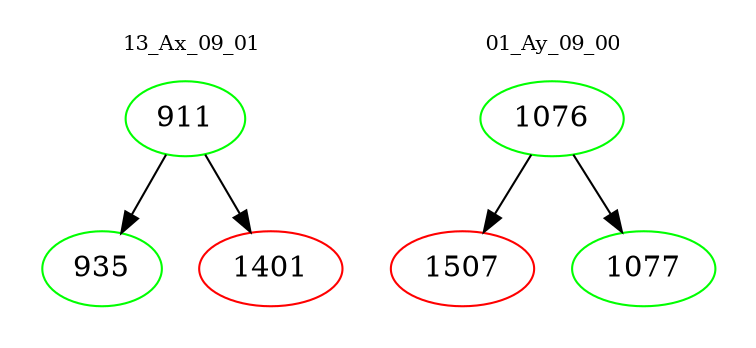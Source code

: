 digraph{
subgraph cluster_0 {
color = white
label = "13_Ax_09_01";
fontsize=10;
T0_911 [label="911", color="green"]
T0_911 -> T0_935 [color="black"]
T0_935 [label="935", color="green"]
T0_911 -> T0_1401 [color="black"]
T0_1401 [label="1401", color="red"]
}
subgraph cluster_1 {
color = white
label = "01_Ay_09_00";
fontsize=10;
T1_1076 [label="1076", color="green"]
T1_1076 -> T1_1507 [color="black"]
T1_1507 [label="1507", color="red"]
T1_1076 -> T1_1077 [color="black"]
T1_1077 [label="1077", color="green"]
}
}
